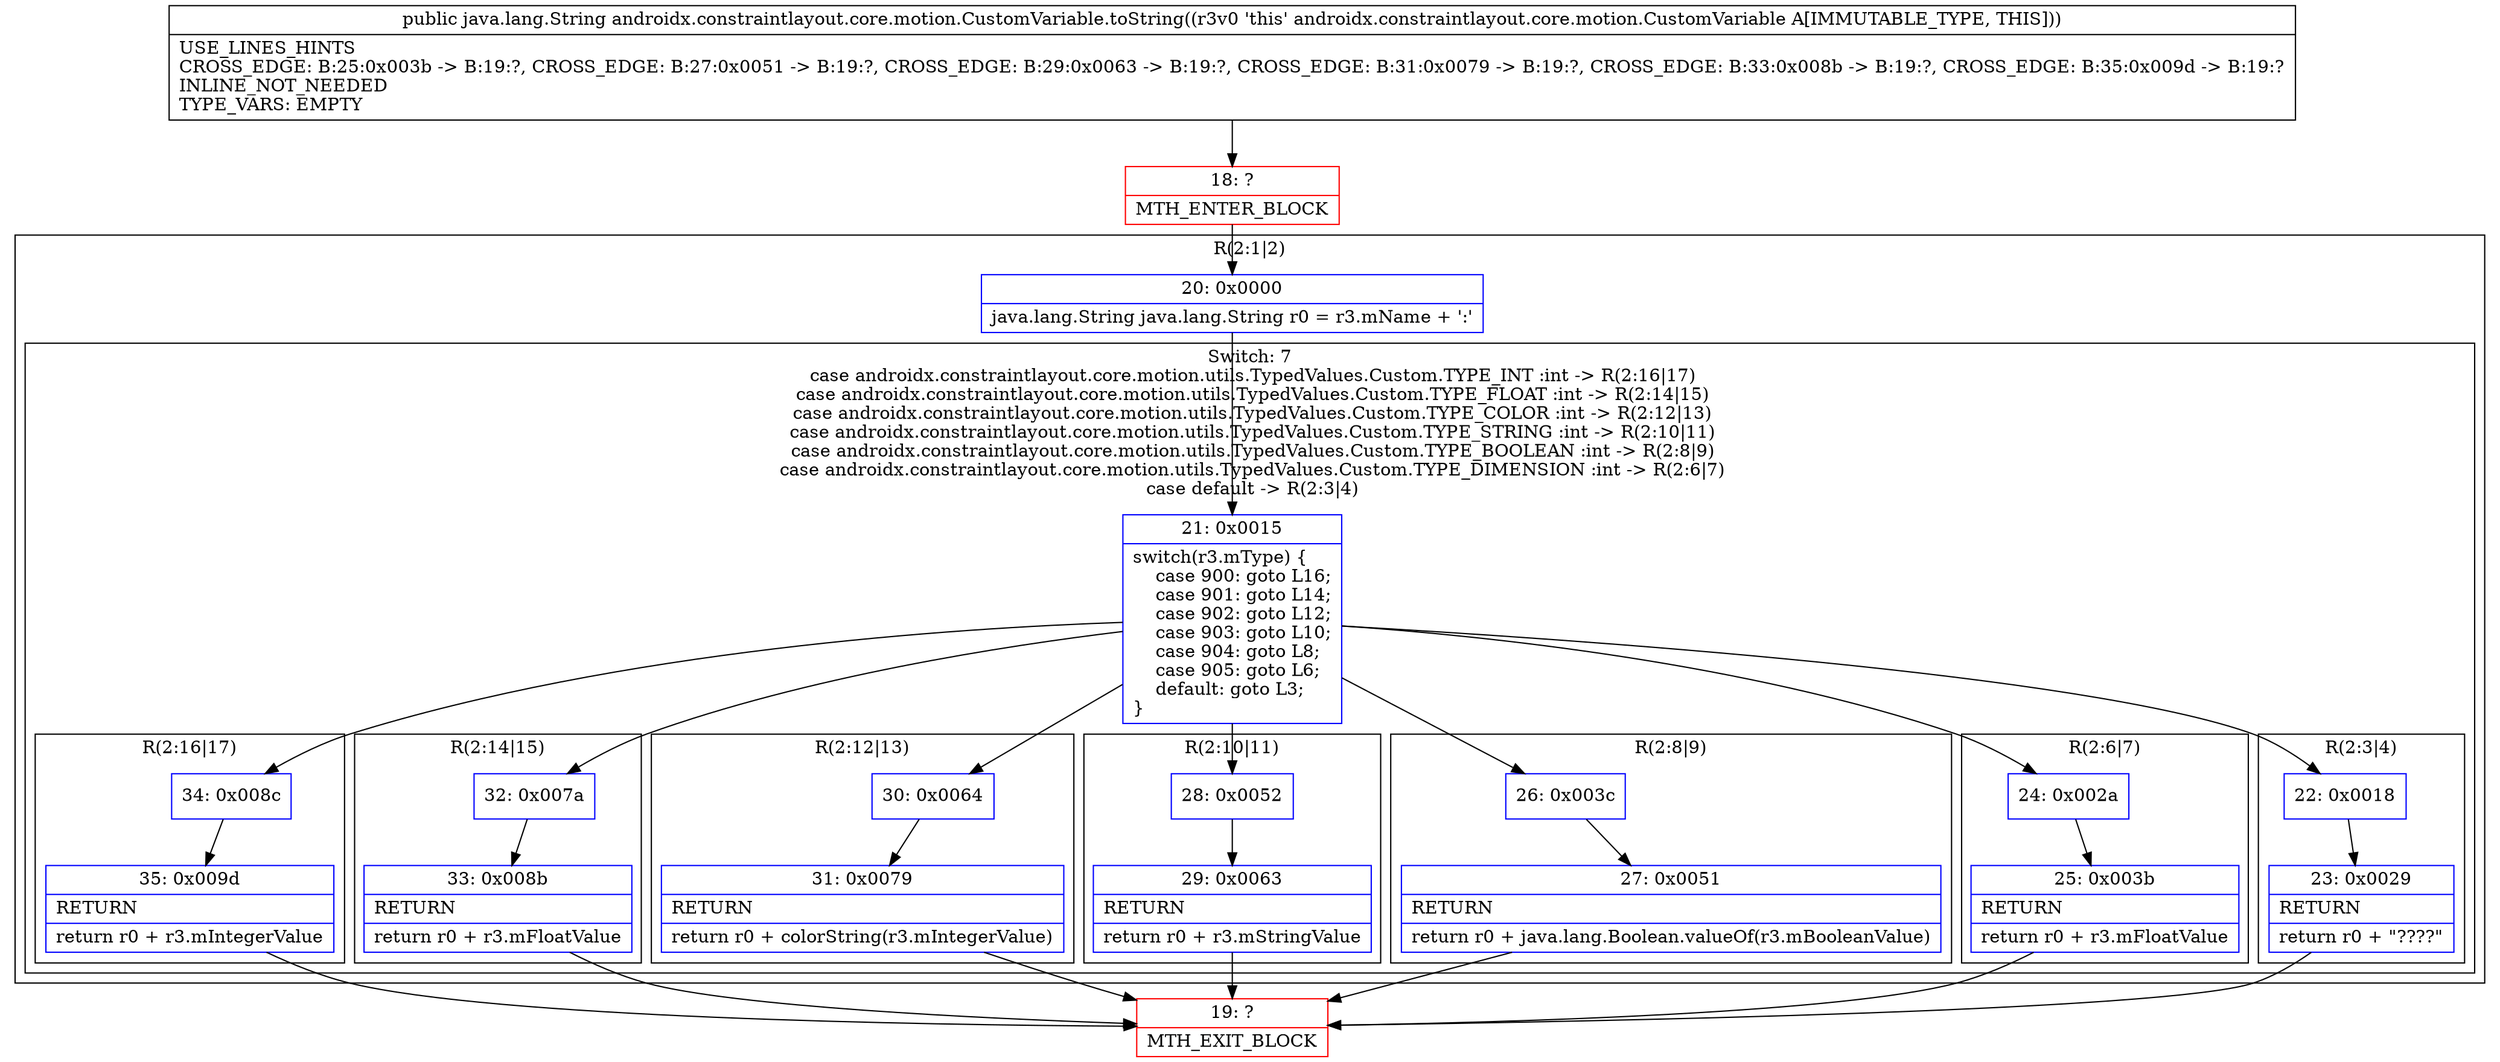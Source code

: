 digraph "CFG forandroidx.constraintlayout.core.motion.CustomVariable.toString()Ljava\/lang\/String;" {
subgraph cluster_Region_354523676 {
label = "R(2:1|2)";
node [shape=record,color=blue];
Node_20 [shape=record,label="{20\:\ 0x0000|java.lang.String java.lang.String r0 = r3.mName + ':'\l}"];
subgraph cluster_SwitchRegion_197008984 {
label = "Switch: 7
 case androidx.constraintlayout.core.motion.utils.TypedValues.Custom.TYPE_INT :int -> R(2:16|17)
 case androidx.constraintlayout.core.motion.utils.TypedValues.Custom.TYPE_FLOAT :int -> R(2:14|15)
 case androidx.constraintlayout.core.motion.utils.TypedValues.Custom.TYPE_COLOR :int -> R(2:12|13)
 case androidx.constraintlayout.core.motion.utils.TypedValues.Custom.TYPE_STRING :int -> R(2:10|11)
 case androidx.constraintlayout.core.motion.utils.TypedValues.Custom.TYPE_BOOLEAN :int -> R(2:8|9)
 case androidx.constraintlayout.core.motion.utils.TypedValues.Custom.TYPE_DIMENSION :int -> R(2:6|7)
 case default -> R(2:3|4)";
node [shape=record,color=blue];
Node_21 [shape=record,label="{21\:\ 0x0015|switch(r3.mType) \{\l    case 900: goto L16;\l    case 901: goto L14;\l    case 902: goto L12;\l    case 903: goto L10;\l    case 904: goto L8;\l    case 905: goto L6;\l    default: goto L3;\l\}\l}"];
subgraph cluster_Region_873504092 {
label = "R(2:16|17)";
node [shape=record,color=blue];
Node_34 [shape=record,label="{34\:\ 0x008c}"];
Node_35 [shape=record,label="{35\:\ 0x009d|RETURN\l|return r0 + r3.mIntegerValue\l}"];
}
subgraph cluster_Region_1759216641 {
label = "R(2:14|15)";
node [shape=record,color=blue];
Node_32 [shape=record,label="{32\:\ 0x007a}"];
Node_33 [shape=record,label="{33\:\ 0x008b|RETURN\l|return r0 + r3.mFloatValue\l}"];
}
subgraph cluster_Region_566114785 {
label = "R(2:12|13)";
node [shape=record,color=blue];
Node_30 [shape=record,label="{30\:\ 0x0064}"];
Node_31 [shape=record,label="{31\:\ 0x0079|RETURN\l|return r0 + colorString(r3.mIntegerValue)\l}"];
}
subgraph cluster_Region_953595568 {
label = "R(2:10|11)";
node [shape=record,color=blue];
Node_28 [shape=record,label="{28\:\ 0x0052}"];
Node_29 [shape=record,label="{29\:\ 0x0063|RETURN\l|return r0 + r3.mStringValue\l}"];
}
subgraph cluster_Region_136062603 {
label = "R(2:8|9)";
node [shape=record,color=blue];
Node_26 [shape=record,label="{26\:\ 0x003c}"];
Node_27 [shape=record,label="{27\:\ 0x0051|RETURN\l|return r0 + java.lang.Boolean.valueOf(r3.mBooleanValue)\l}"];
}
subgraph cluster_Region_1020477445 {
label = "R(2:6|7)";
node [shape=record,color=blue];
Node_24 [shape=record,label="{24\:\ 0x002a}"];
Node_25 [shape=record,label="{25\:\ 0x003b|RETURN\l|return r0 + r3.mFloatValue\l}"];
}
subgraph cluster_Region_1819416399 {
label = "R(2:3|4)";
node [shape=record,color=blue];
Node_22 [shape=record,label="{22\:\ 0x0018}"];
Node_23 [shape=record,label="{23\:\ 0x0029|RETURN\l|return r0 + \"????\"\l}"];
}
}
}
Node_18 [shape=record,color=red,label="{18\:\ ?|MTH_ENTER_BLOCK\l}"];
Node_19 [shape=record,color=red,label="{19\:\ ?|MTH_EXIT_BLOCK\l}"];
MethodNode[shape=record,label="{public java.lang.String androidx.constraintlayout.core.motion.CustomVariable.toString((r3v0 'this' androidx.constraintlayout.core.motion.CustomVariable A[IMMUTABLE_TYPE, THIS]))  | USE_LINES_HINTS\lCROSS_EDGE: B:25:0x003b \-\> B:19:?, CROSS_EDGE: B:27:0x0051 \-\> B:19:?, CROSS_EDGE: B:29:0x0063 \-\> B:19:?, CROSS_EDGE: B:31:0x0079 \-\> B:19:?, CROSS_EDGE: B:33:0x008b \-\> B:19:?, CROSS_EDGE: B:35:0x009d \-\> B:19:?\lINLINE_NOT_NEEDED\lTYPE_VARS: EMPTY\l}"];
MethodNode -> Node_18;Node_20 -> Node_21;
Node_21 -> Node_22;
Node_21 -> Node_24;
Node_21 -> Node_26;
Node_21 -> Node_28;
Node_21 -> Node_30;
Node_21 -> Node_32;
Node_21 -> Node_34;
Node_34 -> Node_35;
Node_35 -> Node_19;
Node_32 -> Node_33;
Node_33 -> Node_19;
Node_30 -> Node_31;
Node_31 -> Node_19;
Node_28 -> Node_29;
Node_29 -> Node_19;
Node_26 -> Node_27;
Node_27 -> Node_19;
Node_24 -> Node_25;
Node_25 -> Node_19;
Node_22 -> Node_23;
Node_23 -> Node_19;
Node_18 -> Node_20;
}

